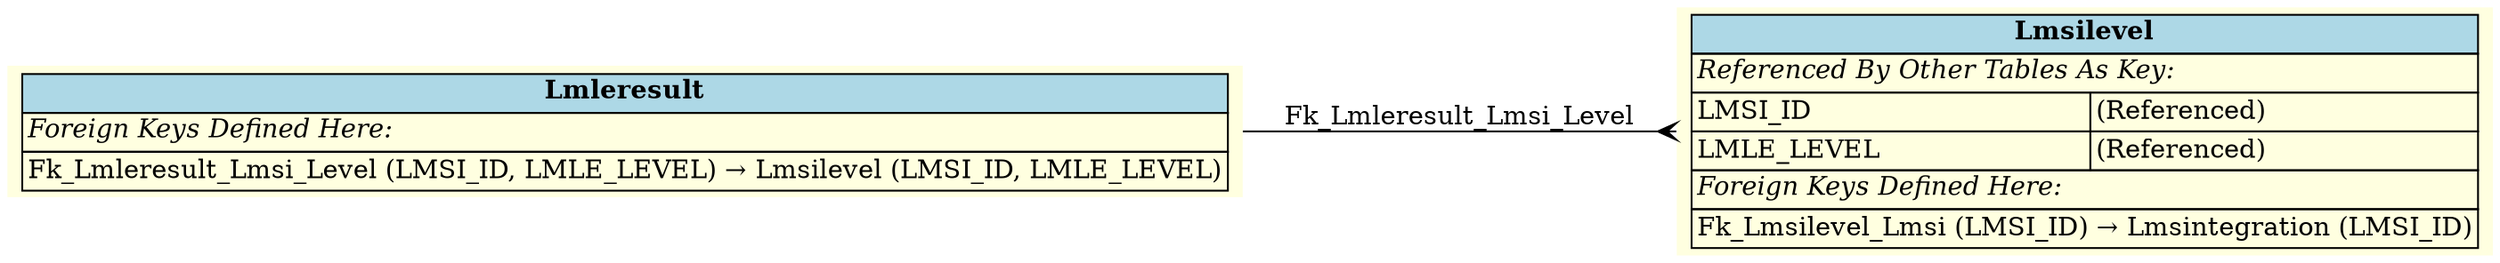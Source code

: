 digraph ERD {
  rankdir=LR;
  node [shape=plaintext, style=filled, fillcolor=lightyellow];
  edge [arrowhead=crow, arrowtail=none, dir=both, labelfontsize=10];

  "Lmleresult" [
    label=<
    <TABLE BORDER="0" CELLBORDER="1" CELLSPACING="0" BGCOLOR="lightyellow">
      <TR><TD COLSPAN="2" BGCOLOR="lightblue"><B>Lmleresult</B></TD></TR>
      <TR><TD COLSPAN="2" ALIGN="LEFT"><I>Foreign Keys Defined Here:</I></TD></TR>
      <TR><TD ALIGN="LEFT" COLSPAN="2">Fk_Lmleresult_Lmsi_Level (LMSI_ID, LMLE_LEVEL) &rarr; Lmsilevel (LMSI_ID, LMLE_LEVEL)</TD></TR>
    </TABLE>
    >
  ];

  "Lmsilevel" [
    label=<
    <TABLE BORDER="0" CELLBORDER="1" CELLSPACING="0" BGCOLOR="lightyellow">
      <TR><TD COLSPAN="2" BGCOLOR="lightblue"><B>Lmsilevel</B></TD></TR>
      <TR><TD COLSPAN="2" ALIGN="LEFT"><I>Referenced By Other Tables As Key:</I></TD></TR>
      <TR><TD ALIGN="LEFT">LMSI_ID</TD><TD ALIGN="LEFT">(Referenced)</TD></TR>
      <TR><TD ALIGN="LEFT">LMLE_LEVEL</TD><TD ALIGN="LEFT">(Referenced)</TD></TR>
      <TR><TD COLSPAN="2" ALIGN="LEFT"><I>Foreign Keys Defined Here:</I></TD></TR>
      <TR><TD ALIGN="LEFT" COLSPAN="2">Fk_Lmsilevel_Lmsi (LMSI_ID) &rarr; Lmsintegration (LMSI_ID)</TD></TR>
    </TABLE>
    >
  ];

  "Lmleresult" -> "Lmsilevel" [label=" Fk_Lmleresult_Lmsi_Level "];
}
